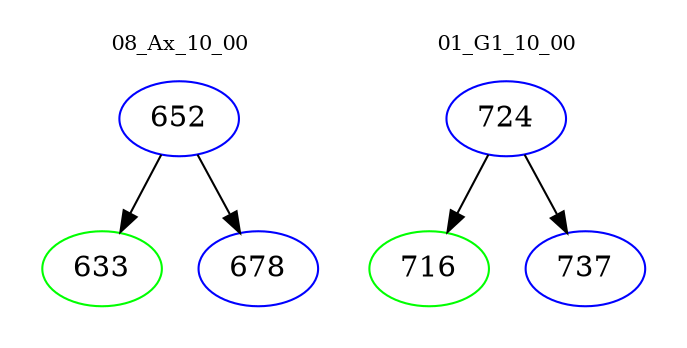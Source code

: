 digraph{
subgraph cluster_0 {
color = white
label = "08_Ax_10_00";
fontsize=10;
T0_652 [label="652", color="blue"]
T0_652 -> T0_633 [color="black"]
T0_633 [label="633", color="green"]
T0_652 -> T0_678 [color="black"]
T0_678 [label="678", color="blue"]
}
subgraph cluster_1 {
color = white
label = "01_G1_10_00";
fontsize=10;
T1_724 [label="724", color="blue"]
T1_724 -> T1_716 [color="black"]
T1_716 [label="716", color="green"]
T1_724 -> T1_737 [color="black"]
T1_737 [label="737", color="blue"]
}
}
